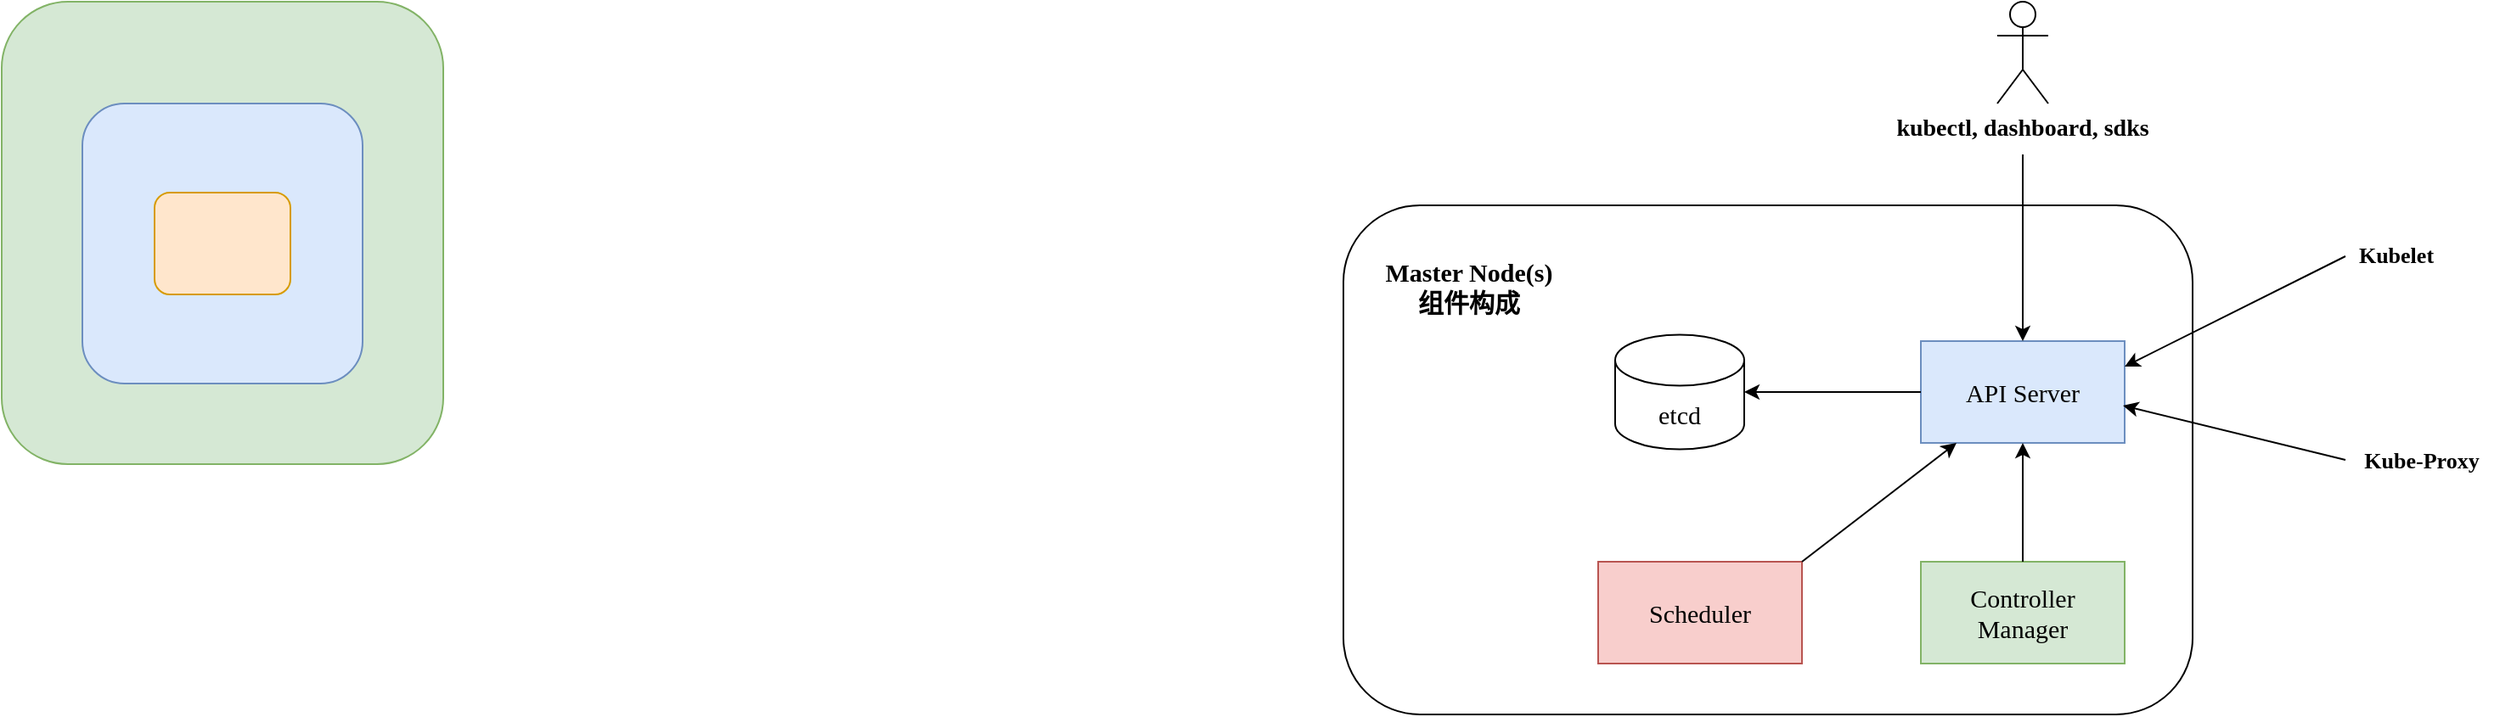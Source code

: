 <mxfile version="18.0.3" type="github">
  <diagram id="0OIr32N4mZWq5NwwVB7Z" name="Page-1">
    <mxGraphModel dx="2187" dy="745" grid="1" gridSize="10" guides="1" tooltips="1" connect="1" arrows="1" fold="1" page="1" pageScale="1" pageWidth="827" pageHeight="1169" math="0" shadow="0">
      <root>
        <mxCell id="0" />
        <mxCell id="1" parent="0" />
        <mxCell id="84oyKUZuQ5dPgv2zPIhg-3" value="" style="rounded=1;whiteSpace=wrap;html=1;fillColor=#d5e8d4;strokeColor=#82b366;" parent="1" vertex="1">
          <mxGeometry x="-450" y="140" width="260" height="272.5" as="geometry" />
        </mxCell>
        <mxCell id="84oyKUZuQ5dPgv2zPIhg-2" value="" style="rounded=1;whiteSpace=wrap;html=1;fillColor=#dae8fc;strokeColor=#6c8ebf;" parent="1" vertex="1">
          <mxGeometry x="-402.5" y="200" width="165" height="165" as="geometry" />
        </mxCell>
        <mxCell id="84oyKUZuQ5dPgv2zPIhg-1" value="" style="rounded=1;whiteSpace=wrap;html=1;fillColor=#ffe6cc;strokeColor=#d79b00;" parent="1" vertex="1">
          <mxGeometry x="-360" y="252.5" width="80" height="60" as="geometry" />
        </mxCell>
        <mxCell id="84oyKUZuQ5dPgv2zPIhg-4" value="" style="rounded=1;whiteSpace=wrap;html=1;" parent="1" vertex="1">
          <mxGeometry x="340" y="260" width="500" height="300" as="geometry" />
        </mxCell>
        <mxCell id="84oyKUZuQ5dPgv2zPIhg-5" value="Master Node(s)&lt;br&gt;组件构成" style="text;html=1;strokeColor=none;fillColor=none;align=center;verticalAlign=middle;whiteSpace=wrap;rounded=0;fontSize=15;fontStyle=1;fontFamily=Times New Roman;" parent="1" vertex="1">
          <mxGeometry x="344" y="290" width="140" height="35" as="geometry" />
        </mxCell>
        <mxCell id="84oyKUZuQ5dPgv2zPIhg-6" value="etcd" style="shape=cylinder3;whiteSpace=wrap;html=1;boundedLbl=1;backgroundOutline=1;size=15;fontFamily=Times New Roman;fontSize=15;" parent="1" vertex="1">
          <mxGeometry x="500" y="336.25" width="76" height="67.5" as="geometry" />
        </mxCell>
        <mxCell id="84oyKUZuQ5dPgv2zPIhg-7" value="API Server" style="rounded=0;whiteSpace=wrap;html=1;fontFamily=Times New Roman;fontSize=15;fillColor=#dae8fc;strokeColor=#6c8ebf;" parent="1" vertex="1">
          <mxGeometry x="680" y="340" width="120" height="60" as="geometry" />
        </mxCell>
        <mxCell id="84oyKUZuQ5dPgv2zPIhg-8" value="Controller&lt;br&gt;Manager" style="rounded=0;whiteSpace=wrap;html=1;fontFamily=Times New Roman;fontSize=15;fillColor=#d5e8d4;strokeColor=#82b366;" parent="1" vertex="1">
          <mxGeometry x="680" y="470" width="120" height="60" as="geometry" />
        </mxCell>
        <mxCell id="84oyKUZuQ5dPgv2zPIhg-9" value="Scheduler" style="rounded=0;whiteSpace=wrap;html=1;fontFamily=Times New Roman;fontSize=15;fillColor=#f8cecc;strokeColor=#b85450;" parent="1" vertex="1">
          <mxGeometry x="490" y="470" width="120" height="60" as="geometry" />
        </mxCell>
        <mxCell id="_o6XQVJBd2mjOYgitS4h-2" value="" style="endArrow=classic;html=1;rounded=0;exitX=0;exitY=0.5;exitDx=0;exitDy=0;entryX=1;entryY=0.5;entryDx=0;entryDy=0;entryPerimeter=0;" edge="1" parent="1" source="84oyKUZuQ5dPgv2zPIhg-7" target="84oyKUZuQ5dPgv2zPIhg-6">
          <mxGeometry width="50" height="50" relative="1" as="geometry">
            <mxPoint x="700" y="390" as="sourcePoint" />
            <mxPoint x="750" y="340" as="targetPoint" />
          </mxGeometry>
        </mxCell>
        <mxCell id="_o6XQVJBd2mjOYgitS4h-3" value="" style="endArrow=classic;html=1;rounded=0;exitX=1;exitY=0;exitDx=0;exitDy=0;" edge="1" parent="1" source="84oyKUZuQ5dPgv2zPIhg-9" target="84oyKUZuQ5dPgv2zPIhg-7">
          <mxGeometry width="50" height="50" relative="1" as="geometry">
            <mxPoint x="600" y="480" as="sourcePoint" />
            <mxPoint x="650" y="430" as="targetPoint" />
          </mxGeometry>
        </mxCell>
        <mxCell id="_o6XQVJBd2mjOYgitS4h-4" value="" style="endArrow=classic;html=1;rounded=0;exitX=0.5;exitY=0;exitDx=0;exitDy=0;entryX=0.5;entryY=1;entryDx=0;entryDy=0;" edge="1" parent="1" source="84oyKUZuQ5dPgv2zPIhg-8" target="84oyKUZuQ5dPgv2zPIhg-7">
          <mxGeometry width="50" height="50" relative="1" as="geometry">
            <mxPoint x="720" y="460" as="sourcePoint" />
            <mxPoint x="770" y="410" as="targetPoint" />
          </mxGeometry>
        </mxCell>
        <mxCell id="_o6XQVJBd2mjOYgitS4h-5" value="" style="endArrow=classic;html=1;rounded=0;entryX=1;entryY=0.25;entryDx=0;entryDy=0;" edge="1" parent="1" target="84oyKUZuQ5dPgv2zPIhg-7">
          <mxGeometry width="50" height="50" relative="1" as="geometry">
            <mxPoint x="930" y="290" as="sourcePoint" />
            <mxPoint x="750" y="340" as="targetPoint" />
          </mxGeometry>
        </mxCell>
        <mxCell id="_o6XQVJBd2mjOYgitS4h-6" value="Kubelet" style="text;html=1;strokeColor=none;fillColor=none;align=center;verticalAlign=middle;whiteSpace=wrap;rounded=0;fontStyle=1;fontSize=13;fontFamily=Times New Roman;" vertex="1" parent="1">
          <mxGeometry x="930" y="280" width="60" height="17.5" as="geometry" />
        </mxCell>
        <mxCell id="_o6XQVJBd2mjOYgitS4h-7" value="" style="endArrow=classic;html=1;rounded=0;fontFamily=Times New Roman;fontSize=13;entryX=0.992;entryY=0.633;entryDx=0;entryDy=0;entryPerimeter=0;" edge="1" parent="1" target="84oyKUZuQ5dPgv2zPIhg-7">
          <mxGeometry width="50" height="50" relative="1" as="geometry">
            <mxPoint x="930" y="410" as="sourcePoint" />
            <mxPoint x="980" y="410" as="targetPoint" />
          </mxGeometry>
        </mxCell>
        <mxCell id="_o6XQVJBd2mjOYgitS4h-8" value="Kube-Proxy" style="text;html=1;strokeColor=none;fillColor=none;align=center;verticalAlign=middle;whiteSpace=wrap;rounded=0;fontFamily=Times New Roman;fontSize=13;fontStyle=1" vertex="1" parent="1">
          <mxGeometry x="930" y="395" width="90" height="30" as="geometry" />
        </mxCell>
        <mxCell id="_o6XQVJBd2mjOYgitS4h-9" value="" style="endArrow=classic;html=1;rounded=0;fontFamily=Times New Roman;fontSize=13;entryX=0.5;entryY=0;entryDx=0;entryDy=0;" edge="1" parent="1" target="84oyKUZuQ5dPgv2zPIhg-7">
          <mxGeometry width="50" height="50" relative="1" as="geometry">
            <mxPoint x="740" y="230" as="sourcePoint" />
            <mxPoint x="750" y="180" as="targetPoint" />
          </mxGeometry>
        </mxCell>
        <mxCell id="_o6XQVJBd2mjOYgitS4h-10" value="kubectl, dashboard, sdks" style="text;html=1;strokeColor=none;fillColor=none;align=center;verticalAlign=middle;whiteSpace=wrap;rounded=0;fontFamily=Times New Roman;fontSize=14;fontStyle=1" vertex="1" parent="1">
          <mxGeometry x="580" y="200" width="320" height="30" as="geometry" />
        </mxCell>
        <mxCell id="_o6XQVJBd2mjOYgitS4h-11" value="" style="shape=umlActor;verticalLabelPosition=bottom;verticalAlign=top;html=1;outlineConnect=0;fontFamily=Times New Roman;fontSize=14;" vertex="1" parent="1">
          <mxGeometry x="725" y="140" width="30" height="60" as="geometry" />
        </mxCell>
      </root>
    </mxGraphModel>
  </diagram>
</mxfile>
